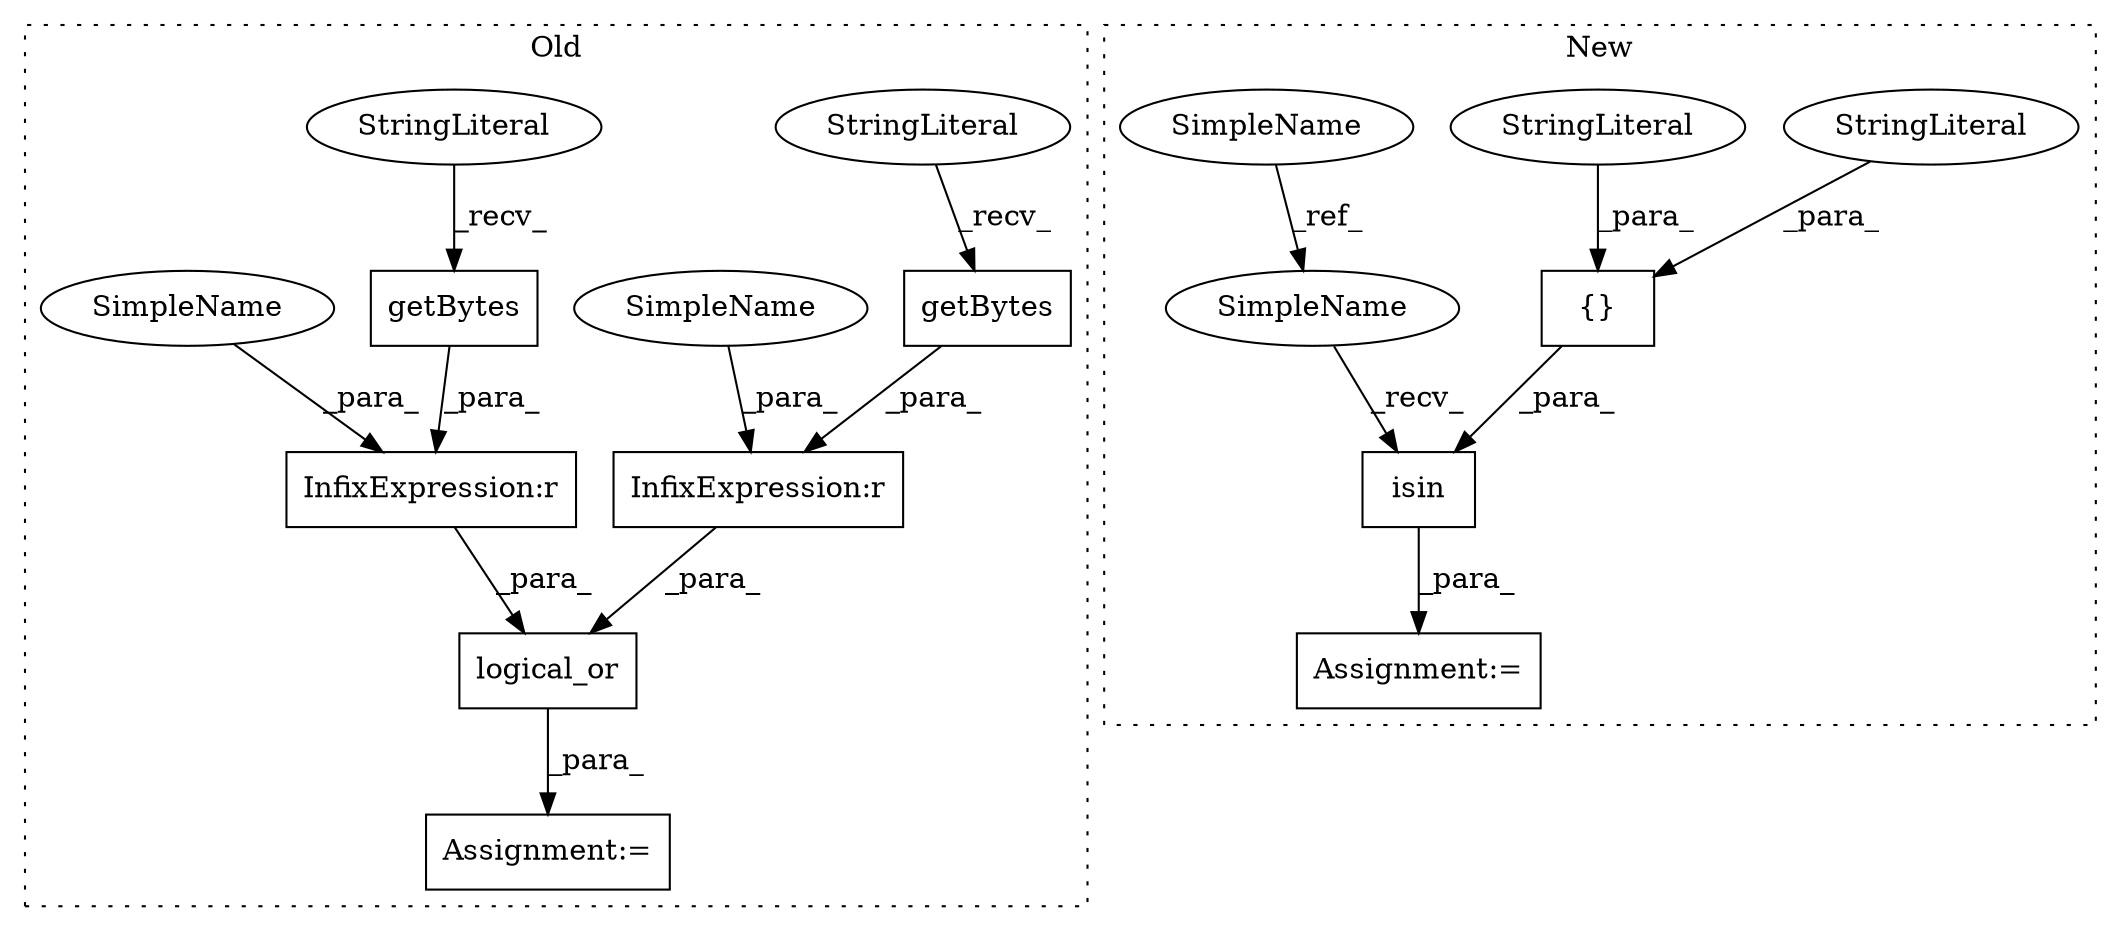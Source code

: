 digraph G {
subgraph cluster0 {
1 [label="logical_or" a="32" s="1368,1441" l="11,1" shape="box"];
3 [label="InfixExpression:r" a="27" s="1389" l="4" shape="box"];
5 [label="InfixExpression:r" a="27" s="1421" l="4" shape="box"];
8 [label="Assignment:=" a="7" s="1361" l="1" shape="box"];
10 [label="getBytes" a="32" s="1431" l="10" shape="box"];
11 [label="StringLiteral" a="45" s="1425" l="5" shape="ellipse"];
12 [label="getBytes" a="32" s="1400" l="10" shape="box"];
13 [label="StringLiteral" a="45" s="1393" l="6" shape="ellipse"];
16 [label="SimpleName" a="42" s="1379" l="10" shape="ellipse"];
17 [label="SimpleName" a="42" s="1411" l="10" shape="ellipse"];
label = "Old";
style="dotted";
}
subgraph cluster1 {
2 [label="isin" a="32" s="1373,1404" l="5,1" shape="box"];
4 [label="{}" a="4" s="1390,1403" l="1,1" shape="box"];
6 [label="StringLiteral" a="45" s="1391" l="6" shape="ellipse"];
7 [label="StringLiteral" a="45" s="1398" l="5" shape="ellipse"];
9 [label="Assignment:=" a="7" s="1361" l="1" shape="box"];
14 [label="SimpleName" a="42" s="1287" l="10" shape="ellipse"];
15 [label="SimpleName" a="42" s="1362" l="10" shape="ellipse"];
label = "New";
style="dotted";
}
1 -> 8 [label="_para_"];
2 -> 9 [label="_para_"];
3 -> 1 [label="_para_"];
4 -> 2 [label="_para_"];
5 -> 1 [label="_para_"];
6 -> 4 [label="_para_"];
7 -> 4 [label="_para_"];
10 -> 5 [label="_para_"];
11 -> 10 [label="_recv_"];
12 -> 3 [label="_para_"];
13 -> 12 [label="_recv_"];
14 -> 15 [label="_ref_"];
15 -> 2 [label="_recv_"];
16 -> 3 [label="_para_"];
17 -> 5 [label="_para_"];
}